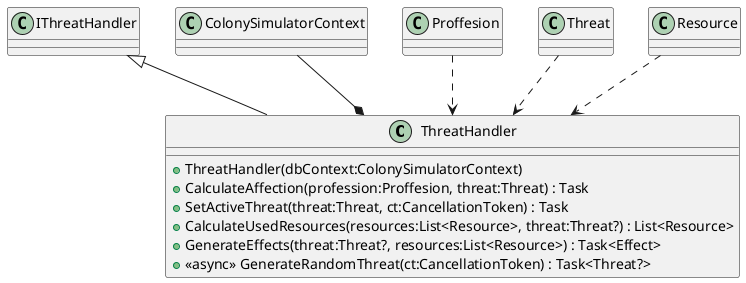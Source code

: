 @startuml
class ThreatHandler {
    + ThreatHandler(dbContext:ColonySimulatorContext)
    + CalculateAffection(profession:Proffesion, threat:Threat) : Task
    + SetActiveThreat(threat:Threat, ct:CancellationToken) : Task
    + CalculateUsedResources(resources:List<Resource>, threat:Threat?) : List<Resource>
    + GenerateEffects(threat:Threat?, resources:List<Resource>) : Task<Effect>
    + <<async>> GenerateRandomThreat(ct:CancellationToken) : Task<Threat?>
}
IThreatHandler <|-- ThreatHandler
ColonySimulatorContext --* ThreatHandler
Proffesion ..> ThreatHandler
Threat ..> ThreatHandler
Resource ..> ThreatHandler
@enduml
